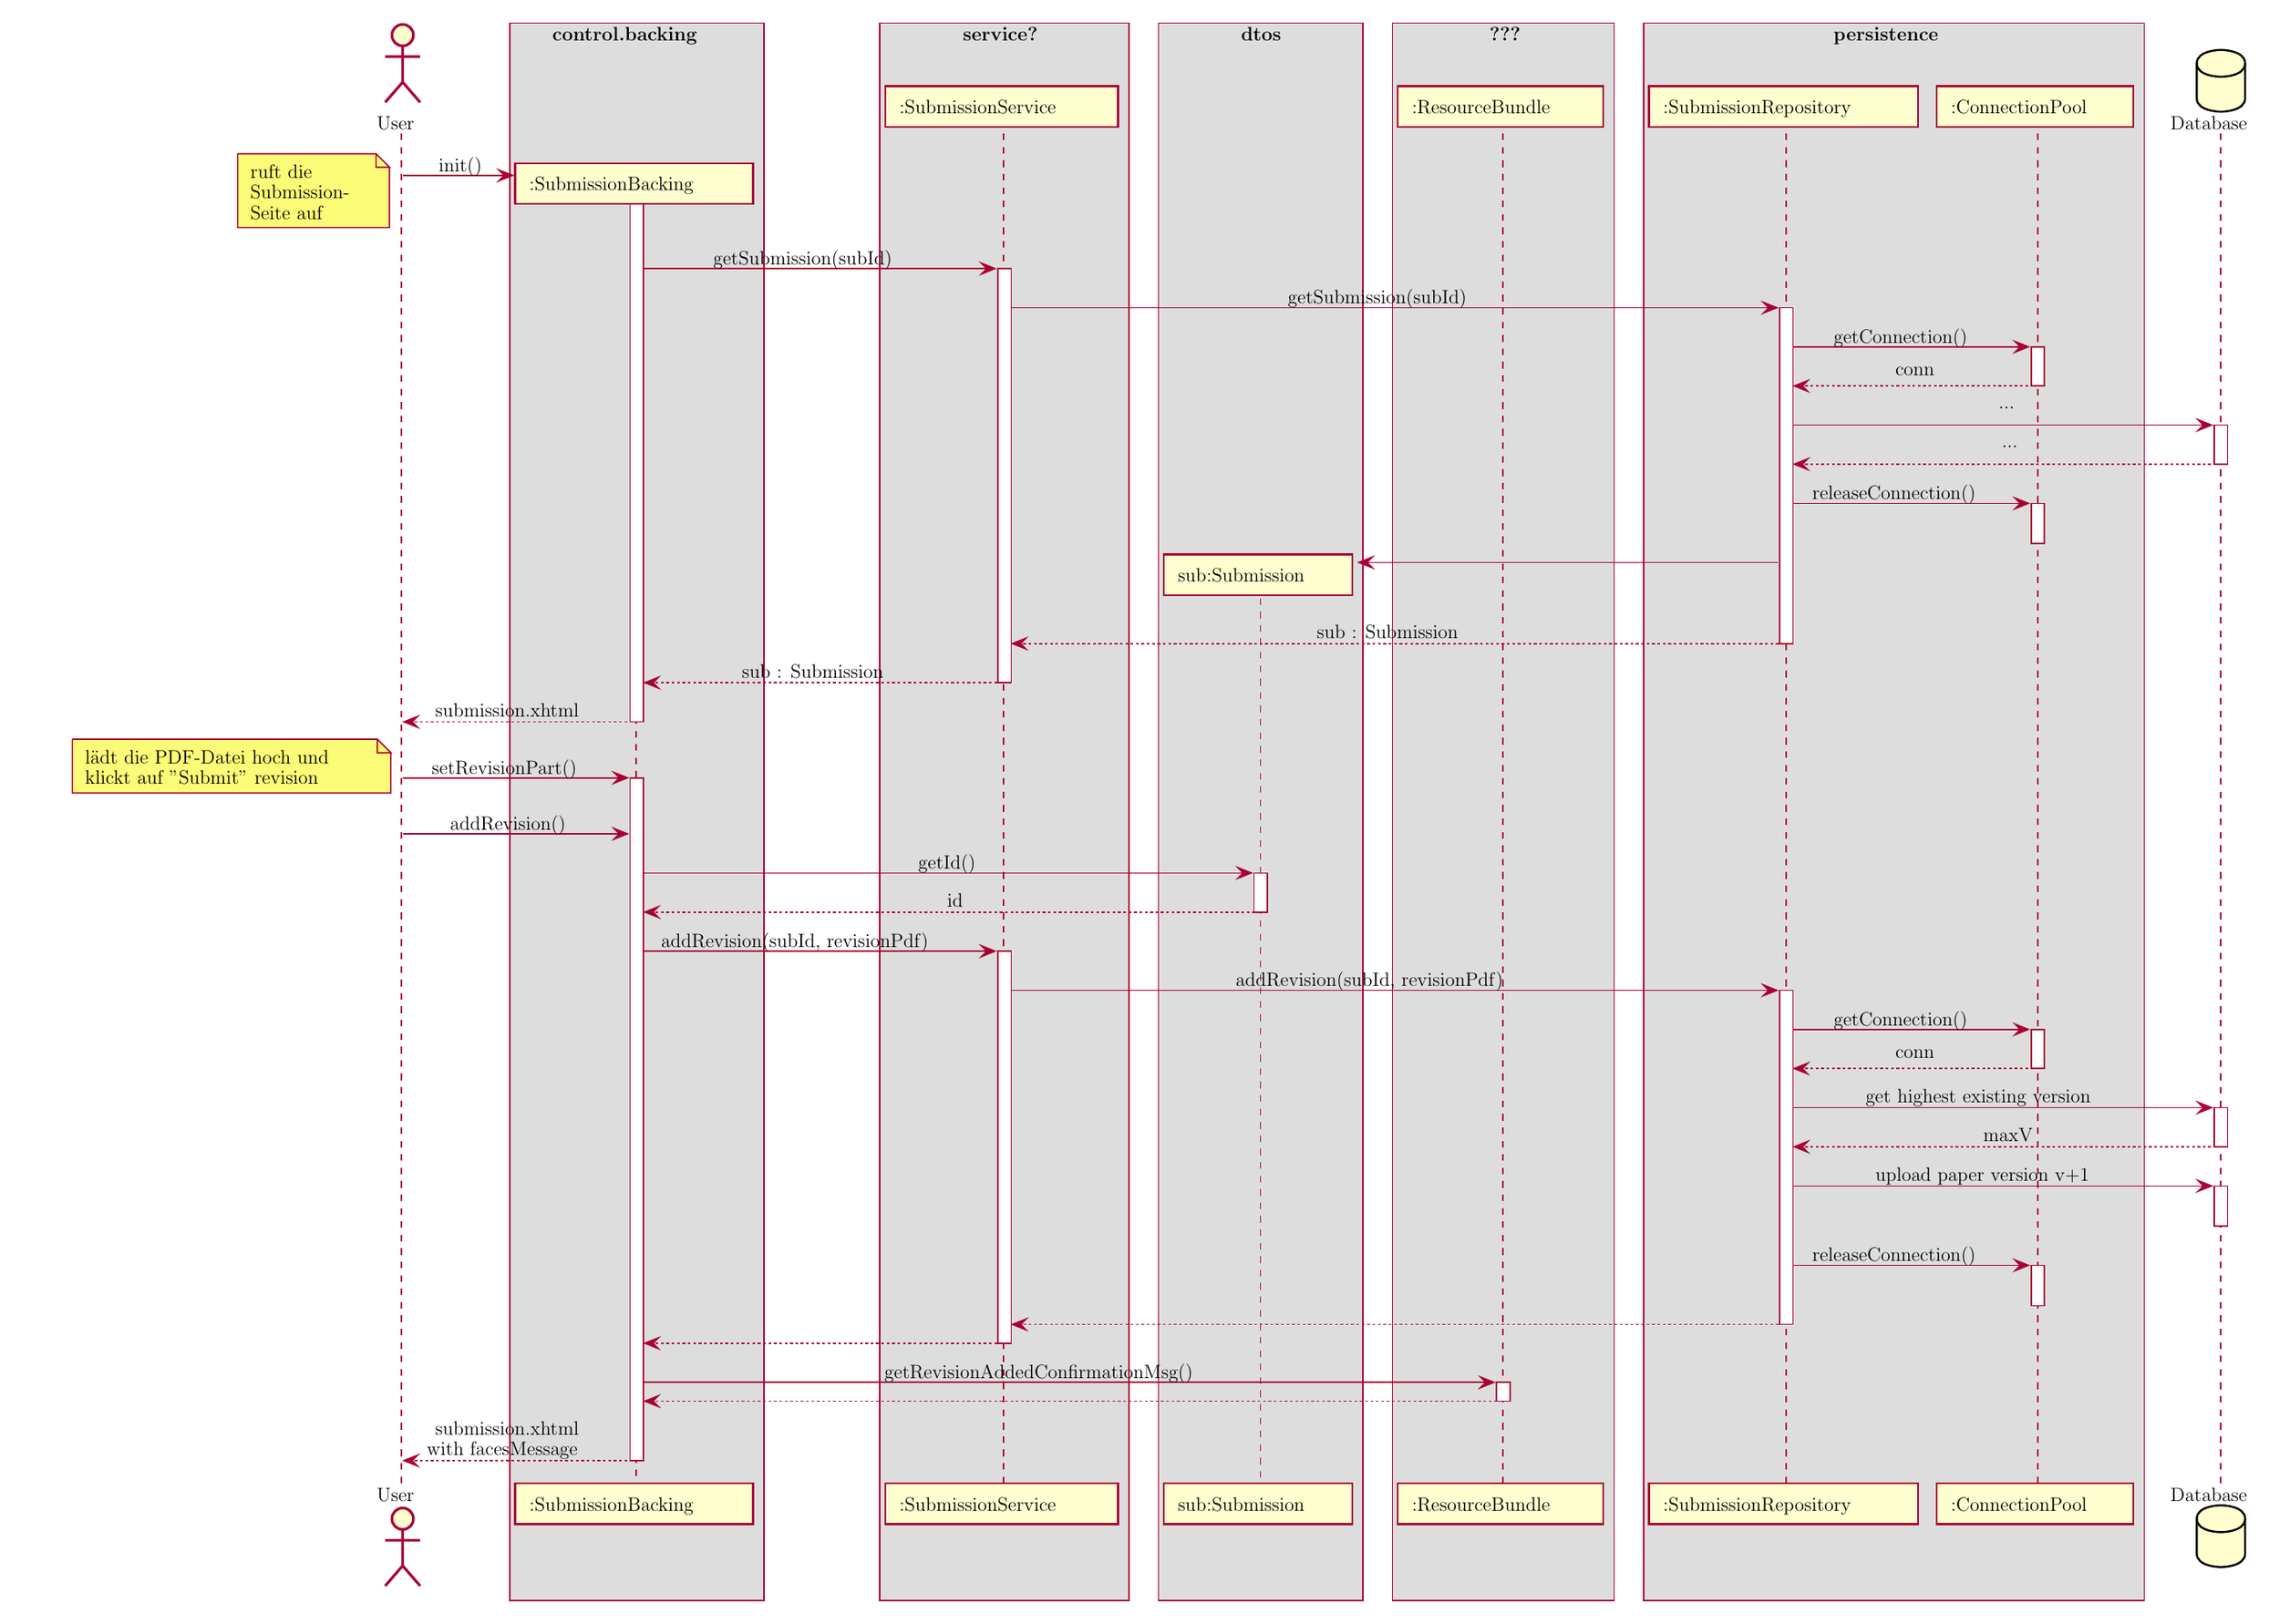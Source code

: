 % generated by Plantuml 1.202.11      
\definecolor{plantucolor0000}{RGB}{221,221,221}
\definecolor{plantucolor0001}{RGB}{168,0,54}
\definecolor{plantucolor0002}{RGB}{0,0,0}
\definecolor{plantucolor0003}{RGB}{255,255,255}
\definecolor{plantucolor0004}{RGB}{254,254,206}
\definecolor{plantucolor0005}{RGB}{251,251,119}
\scalebox{0.6}{
\begin{tikzpicture}[yscale=-1
,font=\Large
,pstyle0/.style={color=plantucolor0001,fill=plantucolor0000,line width=1.0pt}
,pstyle1/.style={color=plantucolor0001,fill=white,line width=1.0pt}
,pstyle2/.style={color=plantucolor0001,line width=1.0pt,dash pattern=on 5.0pt off 5.0pt}
,pstyle3/.style={color=plantucolor0001,fill=plantucolor0004,line width=2.0pt}
,pstyle4/.style={color=plantucolor0001,line width=2.0pt}
,pstyle5/.style={color=plantucolor0001,fill=plantucolor0004,line width=1.5pt}
,pstyle6/.style={color=black,fill=plantucolor0004,line width=1.5pt}
,pstyle7/.style={color=black,line width=1.5pt}
,pstyle8/.style={color=plantucolor0001,fill=plantucolor0001,line width=1.0pt}
,pstyle9/.style={color=plantucolor0001,line width=1.0pt}
,pstyle10/.style={color=plantucolor0001,fill=plantucolor0005,line width=1.0pt}
,pstyle11/.style={color=plantucolor0001,line width=1.0pt,dash pattern=on 2.0pt off 2.0pt}
]
\draw[pstyle0] (330.539pt,6pt) rectangle (519.611pt,1180.742pt);
\node at (358.736pt,6pt)[below right,color=black]{\textbf{control.backing}};
\draw[pstyle0] (605.987pt,6pt) rectangle (791.21pt,1180.742pt);
\node at (664.283pt,6pt)[below right,color=black]{\textbf{service?}};
\draw[pstyle0] (813.21pt,6pt) rectangle (965.392pt,1180.742pt);
\node at (871.217pt,6pt)[below right,color=black]{\textbf{dtos}};
\draw[pstyle0] (987.392pt,6pt) rectangle (1152.325pt,1180.742pt);
\node at (1056.208pt,6pt)[below right,color=black]{\textbf{???}};
\draw[pstyle0] (1174.325pt,6pt) rectangle (1546.798pt,1180.742pt);
\node at (1312.167pt,6pt)[below right,color=black]{\textbf{persistence}};
\draw[pstyle1] (420.075pt,129.43pt) rectangle (430.075pt,526.32pt);
\draw[pstyle1] (420.075pt,568.019pt) rectangle (430.075pt,1076.445pt);
\draw[pstyle1] (693.598pt,188.828pt) rectangle (703.598pt,497.188pt);
\draw[pstyle1] (693.598pt,697.117pt) rectangle (703.598pt,989.047pt);
\draw[pstyle1] (884.301pt,638.852pt) rectangle (894.301pt,667.984pt);
\draw[pstyle1] (1064.858pt,1018.18pt) rectangle (1074.858pt,1032.18pt);
\draw[pstyle1] (1275.372pt,217.961pt) rectangle (1285.372pt,468.055pt);
\draw[pstyle1] (1275.372pt,726.25pt) rectangle (1285.372pt,975.047pt);
\draw[pstyle1] (1462.609pt,247.094pt) rectangle (1472.609pt,276.227pt);
\draw[pstyle1] (1462.609pt,363.625pt) rectangle (1472.609pt,393.625pt);
\draw[pstyle1] (1462.609pt,755.383pt) rectangle (1472.609pt,784.516pt);
\draw[pstyle1] (1462.609pt,931.047pt) rectangle (1472.609pt,961.047pt);
\draw[pstyle1] (1598.875pt,305.359pt) rectangle (1608.875pt,334.492pt);
\draw[pstyle1] (1598.875pt,813.648pt) rectangle (1608.875pt,842.781pt);
\draw[pstyle1] (1598.875pt,871.914pt) rectangle (1608.875pt,901.914pt);
\draw[pstyle2] (250pt,88.297pt) -- (250pt,1094.445pt);
\draw[pstyle2] (424.539pt,142.996pt) -- (424.539pt,1094.445pt);
\draw[pstyle2] (697.987pt,88.297pt) -- (697.987pt,1094.445pt);
\draw[pstyle2] (889.21pt,434.273pt) -- (889.21pt,1094.445pt);
\draw[pstyle2] (1069.392pt,88.297pt) -- (1069.392pt,1094.445pt);
\draw[pstyle2] (1280.325pt,88.297pt) -- (1280.325pt,1094.445pt);
\draw[pstyle2] (1467.419pt,88.297pt) -- (1467.419pt,1094.445pt);
\draw[pstyle2] (1603.798pt,88.297pt) -- (1603.798pt,1094.445pt);
\node at (228pt,72pt)[below right,color=black]{User};
\draw[pstyle3] (250.812pt,15pt) ellipse (8pt and 8pt);
\draw[pstyle4] (250.812pt,23pt) -- (250.812pt,50pt)(237.812pt,31pt) -- (263.812pt,31pt)(250.812pt,50pt) -- (237.812pt,65pt)(250.812pt,50pt) -- (263.812pt,65pt);
\node at (228pt,1093.445pt)[below right,color=black]{User};
\draw[pstyle3] (250.812pt,1119.742pt) ellipse (8pt and 8pt);
\draw[pstyle4] (250.812pt,1127.742pt) -- (250.812pt,1154.742pt)(237.812pt,1135.742pt) -- (263.812pt,1135.742pt)(250.812pt,1154.742pt) -- (237.812pt,1169.742pt)(250.812pt,1154.742pt) -- (263.812pt,1169.742pt);
\draw[pstyle5] (334.539pt,1093.445pt) rectangle (511.611pt,1123.742pt);
\node at (341.539pt,1100.445pt)[below right,color=black]{:SubmissionBacking};
\draw[pstyle5] (609.987pt,53pt) rectangle (783.21pt,83.297pt);
\node at (616.987pt,60pt)[below right,color=black]{:SubmissionService};
\draw[pstyle5] (609.987pt,1093.445pt) rectangle (783.21pt,1123.742pt);
\node at (616.987pt,1100.445pt)[below right,color=black]{:SubmissionService};
\draw[pstyle5] (817.21pt,1093.445pt) rectangle (957.392pt,1123.742pt);
\node at (824.21pt,1100.445pt)[below right,color=black]{sub:Submission};
\draw[pstyle5] (991.392pt,53pt) rectangle (1144.325pt,83.297pt);
\node at (998.392pt,60pt)[below right,color=black]{:ResourceBundle};
\draw[pstyle5] (991.392pt,1093.445pt) rectangle (1144.325pt,1123.742pt);
\node at (998.392pt,1100.445pt)[below right,color=black]{:ResourceBundle};
\draw[pstyle5] (1178.325pt,53pt) rectangle (1378.419pt,83.297pt);
\node at (1185.325pt,60pt)[below right,color=black]{:SubmissionRepository};
\draw[pstyle5] (1178.325pt,1093.445pt) rectangle (1378.419pt,1123.742pt);
\node at (1185.325pt,1100.445pt)[below right,color=black]{:SubmissionRepository};
\draw[pstyle5] (1392.419pt,53pt) rectangle (1538.798pt,83.297pt);
\node at (1399.419pt,60pt)[below right,color=black]{:ConnectionPool};
\draw[pstyle5] (1392.419pt,1093.445pt) rectangle (1538.798pt,1123.742pt);
\node at (1399.419pt,1100.445pt)[below right,color=black]{:ConnectionPool};
\node at (1562.798pt,72pt)[below right,color=black]{Database};
\draw[pstyle6] (1585.875pt,36pt) ..controls (1585.875pt,26pt) and (1603.875pt,26pt) .. (1603.875pt,26pt) ..controls (1603.875pt,26pt) and (1621.875pt,26pt) .. (1621.875pt,36pt) -- (1621.875pt,62pt) ..controls (1621.875pt,72pt) and (1603.875pt,72pt) .. (1603.875pt,72pt) ..controls (1603.875pt,72pt) and (1585.875pt,72pt) .. (1585.875pt,62pt) -- (1585.875pt,36pt);
\draw[pstyle7] (1585.875pt,36pt) ..controls (1585.875pt,46pt) and (1603.875pt,46pt) .. (1603.875pt,46pt) ..controls (1603.875pt,46pt) and (1621.875pt,46pt) .. (1621.875pt,36pt);
\node at (1562.798pt,1093.445pt)[below right,color=black]{Database};
\draw[pstyle6] (1585.875pt,1119.742pt) ..controls (1585.875pt,1109.742pt) and (1603.875pt,1109.742pt) .. (1603.875pt,1109.742pt) ..controls (1603.875pt,1109.742pt) and (1621.875pt,1109.742pt) .. (1621.875pt,1119.742pt) -- (1621.875pt,1145.742pt) ..controls (1621.875pt,1155.742pt) and (1603.875pt,1155.742pt) .. (1603.875pt,1155.742pt) ..controls (1603.875pt,1155.742pt) and (1585.875pt,1155.742pt) .. (1585.875pt,1145.742pt) -- (1585.875pt,1119.742pt);
\draw[pstyle7] (1585.875pt,1119.742pt) ..controls (1585.875pt,1129.742pt) and (1603.875pt,1129.742pt) .. (1603.875pt,1129.742pt) ..controls (1603.875pt,1129.742pt) and (1621.875pt,1129.742pt) .. (1621.875pt,1119.742pt);
\draw[pstyle1] (420.075pt,129.43pt) rectangle (430.075pt,526.32pt);
\draw[pstyle1] (420.075pt,568.019pt) rectangle (430.075pt,1076.445pt);
\draw[pstyle1] (693.598pt,188.828pt) rectangle (703.598pt,497.188pt);
\draw[pstyle1] (693.598pt,697.117pt) rectangle (703.598pt,989.047pt);
\draw[pstyle1] (884.301pt,638.852pt) rectangle (894.301pt,667.984pt);
\draw[pstyle1] (1064.858pt,1018.18pt) rectangle (1074.858pt,1032.18pt);
\draw[pstyle1] (1275.372pt,217.961pt) rectangle (1285.372pt,468.055pt);
\draw[pstyle1] (1275.372pt,726.25pt) rectangle (1285.372pt,975.047pt);
\draw[pstyle1] (1462.609pt,247.094pt) rectangle (1472.609pt,276.227pt);
\draw[pstyle1] (1462.609pt,363.625pt) rectangle (1472.609pt,393.625pt);
\draw[pstyle1] (1462.609pt,755.383pt) rectangle (1472.609pt,784.516pt);
\draw[pstyle1] (1462.609pt,931.047pt) rectangle (1472.609pt,961.047pt);
\draw[pstyle1] (1598.875pt,305.359pt) rectangle (1608.875pt,334.492pt);
\draw[pstyle1] (1598.875pt,813.648pt) rectangle (1608.875pt,842.781pt);
\draw[pstyle1] (1598.875pt,871.914pt) rectangle (1608.875pt,901.914pt);
\draw[pstyle8] (322.539pt,115.43pt) -- (332.539pt,119.43pt) -- (322.539pt,123.43pt) -- (326.539pt,119.43pt) -- cycle;
\draw[pstyle9] (250.812pt,119.43pt) -- (328.539pt,119.43pt);
\node at (274.075pt,102.297pt)[below right,color=black]{init()};
\draw[pstyle5] (334.539pt,110.348pt) rectangle (511.611pt,140.644pt);
\node at (341.539pt,117.348pt)[below right,color=black]{:SubmissionBacking};
\draw[pstyle10] (128pt,103.297pt) -- (128pt,158.297pt) -- (241pt,158.297pt) -- (241pt,113.297pt) -- (231pt,103.297pt) -- (128pt,103.297pt);
\draw[pstyle10] (231pt,103.297pt) -- (231pt,113.297pt) -- (241pt,113.297pt) -- (231pt,103.297pt);
\node at (134pt,108.297pt)[below right,color=black]{ruft die};
\node at (134pt,123.43pt)[below right,color=black]{Submission-};
\node at (134pt,138.562pt)[below right,color=black]{Seite auf};
\draw[pstyle8] (681.598pt,184.828pt) -- (691.598pt,188.828pt) -- (681.598pt,192.828pt) -- (685.598pt,188.828pt) -- cycle;
\draw[pstyle9] (430.075pt,188.828pt) -- (687.598pt,188.828pt);
\node at (478.411pt,171.695pt)[below right,color=black]{getSubmission(subId)};
\draw[pstyle8] (1263.372pt,213.961pt) -- (1273.372pt,217.961pt) -- (1263.372pt,221.961pt) -- (1267.372pt,217.961pt) -- cycle;
\draw[pstyle9] (703.598pt,217.961pt) -- (1269.372pt,217.961pt);
\node at (906.06pt,200.828pt)[below right,color=black]{getSubmission(subId)};
\draw[pstyle8] (1450.609pt,243.094pt) -- (1460.609pt,247.094pt) -- (1450.609pt,251.094pt) -- (1454.609pt,247.094pt) -- cycle;
\draw[pstyle9] (1285.372pt,247.094pt) -- (1456.609pt,247.094pt);
\node at (1312.229pt,229.961pt)[below right,color=black]{getConnection()};
\draw[pstyle8] (1296.372pt,272.227pt) -- (1286.372pt,276.227pt) -- (1296.372pt,280.227pt) -- (1292.372pt,276.227pt) -- cycle;
\draw[pstyle11] (1290.372pt,276.227pt) -- (1466.609pt,276.227pt);
\node at (1358.149pt,259.094pt)[below right,color=black]{conn};
\draw[pstyle8] (1586.875pt,301.359pt) -- (1596.875pt,305.359pt) -- (1586.875pt,309.359pt) -- (1590.875pt,305.359pt) -- cycle;
\draw[pstyle9] (1285.372pt,305.359pt) -- (1592.875pt,305.359pt);
\node at (1434.924pt,288.227pt)[below right,color=black]{...};
\draw[pstyle8] (1296.372pt,330.492pt) -- (1286.372pt,334.492pt) -- (1296.372pt,338.492pt) -- (1292.372pt,334.492pt) -- cycle;
\draw[pstyle11] (1290.372pt,334.492pt) -- (1602.875pt,334.492pt);
\node at (1437.424pt,317.359pt)[below right,color=black]{...};
\draw[pstyle8] (1450.609pt,359.625pt) -- (1460.609pt,363.625pt) -- (1450.609pt,367.625pt) -- (1454.609pt,363.625pt) -- cycle;
\draw[pstyle9] (1285.372pt,363.625pt) -- (1456.609pt,363.625pt);
\node at (1296.356pt,346.492pt)[below right,color=black]{releaseConnection()};
\draw[pstyle8] (972.392pt,403.625pt) -- (962.392pt,407.625pt) -- (972.392pt,411.625pt) -- (968.392pt,407.625pt) -- cycle;
\draw[pstyle9] (966.392pt,407.625pt) -- (1274.372pt,407.625pt);
\draw[pstyle5] (817.21pt,401.625pt) rectangle (957.392pt,431.922pt);
\node at (824.21pt,408.625pt)[below right,color=black]{sub:Submission};
\draw[pstyle8] (714.598pt,464.055pt) -- (704.598pt,468.055pt) -- (714.598pt,472.055pt) -- (710.598pt,468.055pt) -- cycle;
\draw[pstyle11] (708.598pt,468.055pt) -- (1279.372pt,468.055pt);
\node at (927.513pt,450.922pt)[below right,color=black]{sub : Submission};
\draw[pstyle8] (441.075pt,493.188pt) -- (431.075pt,497.188pt) -- (441.075pt,501.188pt) -- (437.075pt,497.188pt) -- cycle;
\draw[pstyle11] (435.075pt,497.188pt) -- (697.598pt,497.188pt);
\node at (499.864pt,480.055pt)[below right,color=black]{sub : Submission};
\draw[pstyle8] (261.812pt,522.32pt) -- (251.812pt,526.32pt) -- (261.812pt,530.32pt) -- (257.812pt,526.32pt) -- cycle;
\draw[pstyle11] (255.812pt,526.32pt) -- (424.075pt,526.32pt);
\node at (271.63pt,509.188pt)[below right,color=black]{submission.xhtml};
\draw[pstyle8] (408.075pt,564.019pt) -- (418.075pt,568.019pt) -- (408.075pt,572.019pt) -- (412.075pt,568.019pt) -- cycle;
\draw[pstyle9] (250.812pt,568.019pt) -- (414.075pt,568.019pt);
\node at (269.008pt,550.887pt)[below right,color=black]{setRevisionPart()};
\draw[pstyle10] (5pt,539.32pt) -- (5pt,579.32pt) -- (242pt,579.32pt) -- (242pt,549.32pt) -- (232pt,539.32pt) -- (5pt,539.32pt);
\draw[pstyle10] (232pt,539.32pt) -- (232pt,549.32pt) -- (242pt,549.32pt) -- (232pt,539.32pt);
\node at (11pt,544.32pt)[below right,color=black]{lädt die PDF-Datei hoch und};
\node at (11pt,559.453pt)[below right,color=black]{klickt auf "Submit" revision};
\draw[pstyle8] (408.075pt,605.719pt) -- (418.075pt,609.719pt) -- (408.075pt,613.719pt) -- (412.075pt,609.719pt) -- cycle;
\draw[pstyle9] (250.812pt,609.719pt) -- (414.075pt,609.719pt);
\node at (282.555pt,592.586pt)[below right,color=black]{addRevision()};
\draw[pstyle8] (872.301pt,634.852pt) -- (882.301pt,638.852pt) -- (872.301pt,642.852pt) -- (876.301pt,638.852pt) -- cycle;
\draw[pstyle9] (430.075pt,638.852pt) -- (878.301pt,638.852pt);
\node at (631.015pt,621.719pt)[below right,color=black]{getId()};
\draw[pstyle8] (441.075pt,663.984pt) -- (431.075pt,667.984pt) -- (441.075pt,671.984pt) -- (437.075pt,667.984pt) -- cycle;
\draw[pstyle11] (435.075pt,667.984pt) -- (888.301pt,667.984pt);
\node at (652.488pt,650.852pt)[below right,color=black]{id};
\draw[pstyle8] (681.598pt,693.117pt) -- (691.598pt,697.117pt) -- (681.598pt,701.117pt) -- (685.598pt,697.117pt) -- cycle;
\draw[pstyle9] (430.075pt,697.117pt) -- (687.598pt,697.117pt);
\node at (439.575pt,679.984pt)[below right,color=black]{addRevision(subId, revisionPdf)};
\draw[pstyle8] (1263.372pt,722.25pt) -- (1273.372pt,726.25pt) -- (1263.372pt,730.25pt) -- (1267.372pt,726.25pt) -- cycle;
\draw[pstyle9] (703.598pt,726.25pt) -- (1269.372pt,726.25pt);
\node at (867.224pt,709.117pt)[below right,color=black]{addRevision(subId, revisionPdf)};
\draw[pstyle8] (1450.609pt,751.383pt) -- (1460.609pt,755.383pt) -- (1450.609pt,759.383pt) -- (1454.609pt,755.383pt) -- cycle;
\draw[pstyle9] (1285.372pt,755.383pt) -- (1456.609pt,755.383pt);
\node at (1312.229pt,738.25pt)[below right,color=black]{getConnection()};
\draw[pstyle8] (1296.372pt,780.516pt) -- (1286.372pt,784.516pt) -- (1296.372pt,788.516pt) -- (1292.372pt,784.516pt) -- cycle;
\draw[pstyle11] (1290.372pt,784.516pt) -- (1466.609pt,784.516pt);
\node at (1358.149pt,767.383pt)[below right,color=black]{conn};
\draw[pstyle8] (1586.875pt,809.648pt) -- (1596.875pt,813.648pt) -- (1586.875pt,817.648pt) -- (1590.875pt,813.648pt) -- cycle;
\draw[pstyle9] (1285.372pt,813.648pt) -- (1592.875pt,813.648pt);
\node at (1335.991pt,796.516pt)[below right,color=black]{get highest existing version};
\draw[pstyle8] (1296.372pt,838.781pt) -- (1286.372pt,842.781pt) -- (1296.372pt,846.781pt) -- (1292.372pt,842.781pt) -- cycle;
\draw[pstyle11] (1290.372pt,842.781pt) -- (1602.875pt,842.781pt);
\node at (1423.579pt,825.648pt)[below right,color=black]{maxV};
\draw[pstyle8] (1586.875pt,867.914pt) -- (1596.875pt,871.914pt) -- (1586.875pt,875.914pt) -- (1590.875pt,871.914pt) -- cycle;
\draw[pstyle9] (1285.372pt,871.914pt) -- (1592.875pt,871.914pt);
\node at (1343.229pt,854.781pt)[below right,color=black]{upload paper version v+1};
\draw[pstyle8] (1450.609pt,927.047pt) -- (1460.609pt,931.047pt) -- (1450.609pt,935.047pt) -- (1454.609pt,931.047pt) -- cycle;
\draw[pstyle9] (1285.372pt,931.047pt) -- (1456.609pt,931.047pt);
\node at (1296.356pt,913.914pt)[below right,color=black]{releaseConnection()};
\draw[pstyle8] (714.598pt,971.047pt) -- (704.598pt,975.047pt) -- (714.598pt,979.047pt) -- (710.598pt,975.047pt) -- cycle;
\draw[pstyle11] (708.598pt,975.047pt) -- (1279.372pt,975.047pt);
\draw[pstyle8] (441.075pt,985.047pt) -- (431.075pt,989.047pt) -- (441.075pt,993.047pt) -- (437.075pt,989.047pt) -- cycle;
\draw[pstyle11] (435.075pt,989.047pt) -- (697.598pt,989.047pt);
\draw[pstyle8] (1052.858pt,1014.18pt) -- (1062.858pt,1018.18pt) -- (1052.858pt,1022.18pt) -- (1056.858pt,1018.18pt) -- cycle;
\draw[pstyle9] (430.075pt,1018.18pt) -- (1058.858pt,1018.18pt);
\node at (605.854pt,1001.047pt)[below right,color=black]{getRevisionAddedConfirmationMsg()};
\draw[pstyle8] (441.075pt,1028.18pt) -- (431.075pt,1032.18pt) -- (441.075pt,1036.18pt) -- (437.075pt,1032.18pt) -- cycle;
\draw[pstyle11] (435.075pt,1032.18pt) -- (1068.858pt,1032.18pt);
\draw[pstyle8] (261.812pt,1072.445pt) -- (251.812pt,1076.445pt) -- (261.812pt,1080.445pt) -- (257.812pt,1076.445pt) -- cycle;
\draw[pstyle11] (255.812pt,1076.445pt) -- (424.075pt,1076.445pt);
\node at (271.63pt,1044.18pt)[below right,color=black]{submission.xhtml};
\node at (265.312pt,1059.312pt)[below right,color=black]{with facesMessage};
\end{tikzpicture}
}

